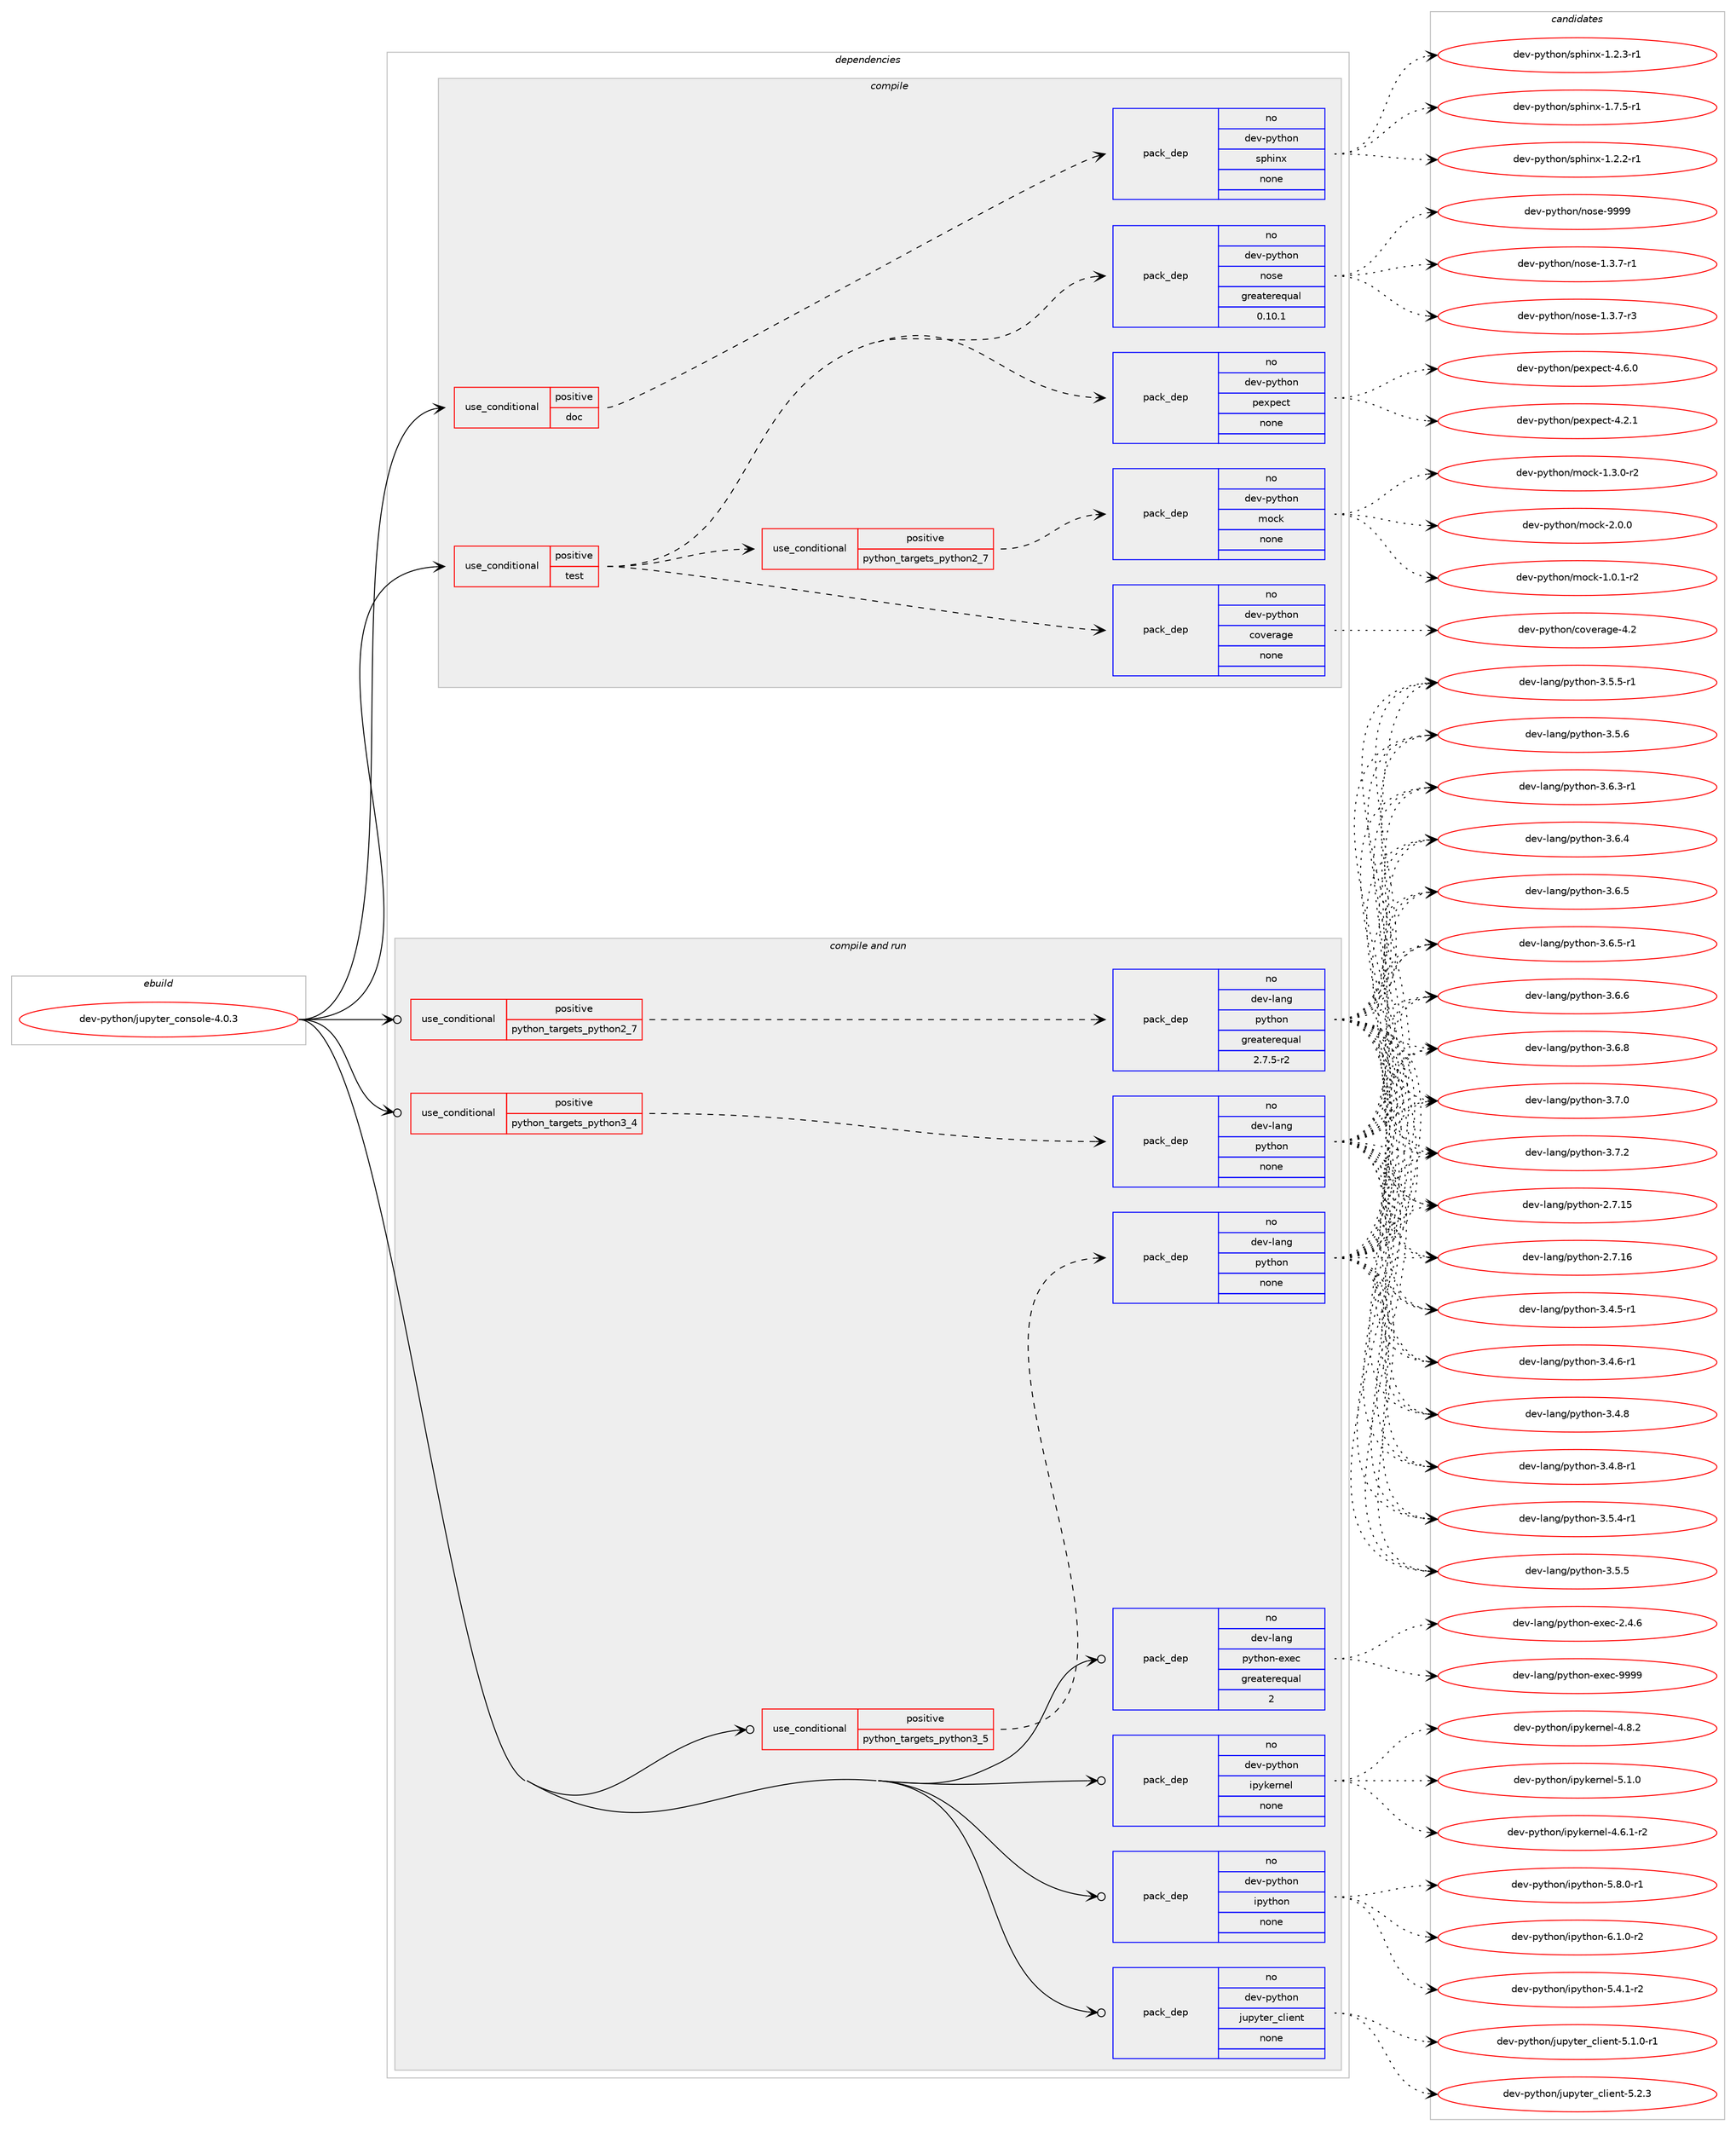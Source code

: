 digraph prolog {

# *************
# Graph options
# *************

newrank=true;
concentrate=true;
compound=true;
graph [rankdir=LR,fontname=Helvetica,fontsize=10,ranksep=1.5];#, ranksep=2.5, nodesep=0.2];
edge  [arrowhead=vee];
node  [fontname=Helvetica,fontsize=10];

# **********
# The ebuild
# **********

subgraph cluster_leftcol {
color=gray;
rank=same;
label=<<i>ebuild</i>>;
id [label="dev-python/jupyter_console-4.0.3", color=red, width=4, href="../dev-python/jupyter_console-4.0.3.svg"];
}

# ****************
# The dependencies
# ****************

subgraph cluster_midcol {
color=gray;
label=<<i>dependencies</i>>;
subgraph cluster_compile {
fillcolor="#eeeeee";
style=filled;
label=<<i>compile</i>>;
subgraph cond376545 {
dependency1416046 [label=<<TABLE BORDER="0" CELLBORDER="1" CELLSPACING="0" CELLPADDING="4"><TR><TD ROWSPAN="3" CELLPADDING="10">use_conditional</TD></TR><TR><TD>positive</TD></TR><TR><TD>doc</TD></TR></TABLE>>, shape=none, color=red];
subgraph pack1016229 {
dependency1416047 [label=<<TABLE BORDER="0" CELLBORDER="1" CELLSPACING="0" CELLPADDING="4" WIDTH="220"><TR><TD ROWSPAN="6" CELLPADDING="30">pack_dep</TD></TR><TR><TD WIDTH="110">no</TD></TR><TR><TD>dev-python</TD></TR><TR><TD>sphinx</TD></TR><TR><TD>none</TD></TR><TR><TD></TD></TR></TABLE>>, shape=none, color=blue];
}
dependency1416046:e -> dependency1416047:w [weight=20,style="dashed",arrowhead="vee"];
}
id:e -> dependency1416046:w [weight=20,style="solid",arrowhead="vee"];
subgraph cond376546 {
dependency1416048 [label=<<TABLE BORDER="0" CELLBORDER="1" CELLSPACING="0" CELLPADDING="4"><TR><TD ROWSPAN="3" CELLPADDING="10">use_conditional</TD></TR><TR><TD>positive</TD></TR><TR><TD>test</TD></TR></TABLE>>, shape=none, color=red];
subgraph cond376547 {
dependency1416049 [label=<<TABLE BORDER="0" CELLBORDER="1" CELLSPACING="0" CELLPADDING="4"><TR><TD ROWSPAN="3" CELLPADDING="10">use_conditional</TD></TR><TR><TD>positive</TD></TR><TR><TD>python_targets_python2_7</TD></TR></TABLE>>, shape=none, color=red];
subgraph pack1016230 {
dependency1416050 [label=<<TABLE BORDER="0" CELLBORDER="1" CELLSPACING="0" CELLPADDING="4" WIDTH="220"><TR><TD ROWSPAN="6" CELLPADDING="30">pack_dep</TD></TR><TR><TD WIDTH="110">no</TD></TR><TR><TD>dev-python</TD></TR><TR><TD>mock</TD></TR><TR><TD>none</TD></TR><TR><TD></TD></TR></TABLE>>, shape=none, color=blue];
}
dependency1416049:e -> dependency1416050:w [weight=20,style="dashed",arrowhead="vee"];
}
dependency1416048:e -> dependency1416049:w [weight=20,style="dashed",arrowhead="vee"];
subgraph pack1016231 {
dependency1416051 [label=<<TABLE BORDER="0" CELLBORDER="1" CELLSPACING="0" CELLPADDING="4" WIDTH="220"><TR><TD ROWSPAN="6" CELLPADDING="30">pack_dep</TD></TR><TR><TD WIDTH="110">no</TD></TR><TR><TD>dev-python</TD></TR><TR><TD>pexpect</TD></TR><TR><TD>none</TD></TR><TR><TD></TD></TR></TABLE>>, shape=none, color=blue];
}
dependency1416048:e -> dependency1416051:w [weight=20,style="dashed",arrowhead="vee"];
subgraph pack1016232 {
dependency1416052 [label=<<TABLE BORDER="0" CELLBORDER="1" CELLSPACING="0" CELLPADDING="4" WIDTH="220"><TR><TD ROWSPAN="6" CELLPADDING="30">pack_dep</TD></TR><TR><TD WIDTH="110">no</TD></TR><TR><TD>dev-python</TD></TR><TR><TD>nose</TD></TR><TR><TD>greaterequal</TD></TR><TR><TD>0.10.1</TD></TR></TABLE>>, shape=none, color=blue];
}
dependency1416048:e -> dependency1416052:w [weight=20,style="dashed",arrowhead="vee"];
subgraph pack1016233 {
dependency1416053 [label=<<TABLE BORDER="0" CELLBORDER="1" CELLSPACING="0" CELLPADDING="4" WIDTH="220"><TR><TD ROWSPAN="6" CELLPADDING="30">pack_dep</TD></TR><TR><TD WIDTH="110">no</TD></TR><TR><TD>dev-python</TD></TR><TR><TD>coverage</TD></TR><TR><TD>none</TD></TR><TR><TD></TD></TR></TABLE>>, shape=none, color=blue];
}
dependency1416048:e -> dependency1416053:w [weight=20,style="dashed",arrowhead="vee"];
}
id:e -> dependency1416048:w [weight=20,style="solid",arrowhead="vee"];
}
subgraph cluster_compileandrun {
fillcolor="#eeeeee";
style=filled;
label=<<i>compile and run</i>>;
subgraph cond376548 {
dependency1416054 [label=<<TABLE BORDER="0" CELLBORDER="1" CELLSPACING="0" CELLPADDING="4"><TR><TD ROWSPAN="3" CELLPADDING="10">use_conditional</TD></TR><TR><TD>positive</TD></TR><TR><TD>python_targets_python2_7</TD></TR></TABLE>>, shape=none, color=red];
subgraph pack1016234 {
dependency1416055 [label=<<TABLE BORDER="0" CELLBORDER="1" CELLSPACING="0" CELLPADDING="4" WIDTH="220"><TR><TD ROWSPAN="6" CELLPADDING="30">pack_dep</TD></TR><TR><TD WIDTH="110">no</TD></TR><TR><TD>dev-lang</TD></TR><TR><TD>python</TD></TR><TR><TD>greaterequal</TD></TR><TR><TD>2.7.5-r2</TD></TR></TABLE>>, shape=none, color=blue];
}
dependency1416054:e -> dependency1416055:w [weight=20,style="dashed",arrowhead="vee"];
}
id:e -> dependency1416054:w [weight=20,style="solid",arrowhead="odotvee"];
subgraph cond376549 {
dependency1416056 [label=<<TABLE BORDER="0" CELLBORDER="1" CELLSPACING="0" CELLPADDING="4"><TR><TD ROWSPAN="3" CELLPADDING="10">use_conditional</TD></TR><TR><TD>positive</TD></TR><TR><TD>python_targets_python3_4</TD></TR></TABLE>>, shape=none, color=red];
subgraph pack1016235 {
dependency1416057 [label=<<TABLE BORDER="0" CELLBORDER="1" CELLSPACING="0" CELLPADDING="4" WIDTH="220"><TR><TD ROWSPAN="6" CELLPADDING="30">pack_dep</TD></TR><TR><TD WIDTH="110">no</TD></TR><TR><TD>dev-lang</TD></TR><TR><TD>python</TD></TR><TR><TD>none</TD></TR><TR><TD></TD></TR></TABLE>>, shape=none, color=blue];
}
dependency1416056:e -> dependency1416057:w [weight=20,style="dashed",arrowhead="vee"];
}
id:e -> dependency1416056:w [weight=20,style="solid",arrowhead="odotvee"];
subgraph cond376550 {
dependency1416058 [label=<<TABLE BORDER="0" CELLBORDER="1" CELLSPACING="0" CELLPADDING="4"><TR><TD ROWSPAN="3" CELLPADDING="10">use_conditional</TD></TR><TR><TD>positive</TD></TR><TR><TD>python_targets_python3_5</TD></TR></TABLE>>, shape=none, color=red];
subgraph pack1016236 {
dependency1416059 [label=<<TABLE BORDER="0" CELLBORDER="1" CELLSPACING="0" CELLPADDING="4" WIDTH="220"><TR><TD ROWSPAN="6" CELLPADDING="30">pack_dep</TD></TR><TR><TD WIDTH="110">no</TD></TR><TR><TD>dev-lang</TD></TR><TR><TD>python</TD></TR><TR><TD>none</TD></TR><TR><TD></TD></TR></TABLE>>, shape=none, color=blue];
}
dependency1416058:e -> dependency1416059:w [weight=20,style="dashed",arrowhead="vee"];
}
id:e -> dependency1416058:w [weight=20,style="solid",arrowhead="odotvee"];
subgraph pack1016237 {
dependency1416060 [label=<<TABLE BORDER="0" CELLBORDER="1" CELLSPACING="0" CELLPADDING="4" WIDTH="220"><TR><TD ROWSPAN="6" CELLPADDING="30">pack_dep</TD></TR><TR><TD WIDTH="110">no</TD></TR><TR><TD>dev-lang</TD></TR><TR><TD>python-exec</TD></TR><TR><TD>greaterequal</TD></TR><TR><TD>2</TD></TR></TABLE>>, shape=none, color=blue];
}
id:e -> dependency1416060:w [weight=20,style="solid",arrowhead="odotvee"];
subgraph pack1016238 {
dependency1416061 [label=<<TABLE BORDER="0" CELLBORDER="1" CELLSPACING="0" CELLPADDING="4" WIDTH="220"><TR><TD ROWSPAN="6" CELLPADDING="30">pack_dep</TD></TR><TR><TD WIDTH="110">no</TD></TR><TR><TD>dev-python</TD></TR><TR><TD>ipykernel</TD></TR><TR><TD>none</TD></TR><TR><TD></TD></TR></TABLE>>, shape=none, color=blue];
}
id:e -> dependency1416061:w [weight=20,style="solid",arrowhead="odotvee"];
subgraph pack1016239 {
dependency1416062 [label=<<TABLE BORDER="0" CELLBORDER="1" CELLSPACING="0" CELLPADDING="4" WIDTH="220"><TR><TD ROWSPAN="6" CELLPADDING="30">pack_dep</TD></TR><TR><TD WIDTH="110">no</TD></TR><TR><TD>dev-python</TD></TR><TR><TD>ipython</TD></TR><TR><TD>none</TD></TR><TR><TD></TD></TR></TABLE>>, shape=none, color=blue];
}
id:e -> dependency1416062:w [weight=20,style="solid",arrowhead="odotvee"];
subgraph pack1016240 {
dependency1416063 [label=<<TABLE BORDER="0" CELLBORDER="1" CELLSPACING="0" CELLPADDING="4" WIDTH="220"><TR><TD ROWSPAN="6" CELLPADDING="30">pack_dep</TD></TR><TR><TD WIDTH="110">no</TD></TR><TR><TD>dev-python</TD></TR><TR><TD>jupyter_client</TD></TR><TR><TD>none</TD></TR><TR><TD></TD></TR></TABLE>>, shape=none, color=blue];
}
id:e -> dependency1416063:w [weight=20,style="solid",arrowhead="odotvee"];
}
subgraph cluster_run {
fillcolor="#eeeeee";
style=filled;
label=<<i>run</i>>;
}
}

# **************
# The candidates
# **************

subgraph cluster_choices {
rank=same;
color=gray;
label=<<i>candidates</i>>;

subgraph choice1016229 {
color=black;
nodesep=1;
choice10010111845112121116104111110471151121041051101204549465046504511449 [label="dev-python/sphinx-1.2.2-r1", color=red, width=4,href="../dev-python/sphinx-1.2.2-r1.svg"];
choice10010111845112121116104111110471151121041051101204549465046514511449 [label="dev-python/sphinx-1.2.3-r1", color=red, width=4,href="../dev-python/sphinx-1.2.3-r1.svg"];
choice10010111845112121116104111110471151121041051101204549465546534511449 [label="dev-python/sphinx-1.7.5-r1", color=red, width=4,href="../dev-python/sphinx-1.7.5-r1.svg"];
dependency1416047:e -> choice10010111845112121116104111110471151121041051101204549465046504511449:w [style=dotted,weight="100"];
dependency1416047:e -> choice10010111845112121116104111110471151121041051101204549465046514511449:w [style=dotted,weight="100"];
dependency1416047:e -> choice10010111845112121116104111110471151121041051101204549465546534511449:w [style=dotted,weight="100"];
}
subgraph choice1016230 {
color=black;
nodesep=1;
choice1001011184511212111610411111047109111991074549464846494511450 [label="dev-python/mock-1.0.1-r2", color=red, width=4,href="../dev-python/mock-1.0.1-r2.svg"];
choice1001011184511212111610411111047109111991074549465146484511450 [label="dev-python/mock-1.3.0-r2", color=red, width=4,href="../dev-python/mock-1.3.0-r2.svg"];
choice100101118451121211161041111104710911199107455046484648 [label="dev-python/mock-2.0.0", color=red, width=4,href="../dev-python/mock-2.0.0.svg"];
dependency1416050:e -> choice1001011184511212111610411111047109111991074549464846494511450:w [style=dotted,weight="100"];
dependency1416050:e -> choice1001011184511212111610411111047109111991074549465146484511450:w [style=dotted,weight="100"];
dependency1416050:e -> choice100101118451121211161041111104710911199107455046484648:w [style=dotted,weight="100"];
}
subgraph choice1016231 {
color=black;
nodesep=1;
choice100101118451121211161041111104711210112011210199116455246504649 [label="dev-python/pexpect-4.2.1", color=red, width=4,href="../dev-python/pexpect-4.2.1.svg"];
choice100101118451121211161041111104711210112011210199116455246544648 [label="dev-python/pexpect-4.6.0", color=red, width=4,href="../dev-python/pexpect-4.6.0.svg"];
dependency1416051:e -> choice100101118451121211161041111104711210112011210199116455246504649:w [style=dotted,weight="100"];
dependency1416051:e -> choice100101118451121211161041111104711210112011210199116455246544648:w [style=dotted,weight="100"];
}
subgraph choice1016232 {
color=black;
nodesep=1;
choice10010111845112121116104111110471101111151014549465146554511449 [label="dev-python/nose-1.3.7-r1", color=red, width=4,href="../dev-python/nose-1.3.7-r1.svg"];
choice10010111845112121116104111110471101111151014549465146554511451 [label="dev-python/nose-1.3.7-r3", color=red, width=4,href="../dev-python/nose-1.3.7-r3.svg"];
choice10010111845112121116104111110471101111151014557575757 [label="dev-python/nose-9999", color=red, width=4,href="../dev-python/nose-9999.svg"];
dependency1416052:e -> choice10010111845112121116104111110471101111151014549465146554511449:w [style=dotted,weight="100"];
dependency1416052:e -> choice10010111845112121116104111110471101111151014549465146554511451:w [style=dotted,weight="100"];
dependency1416052:e -> choice10010111845112121116104111110471101111151014557575757:w [style=dotted,weight="100"];
}
subgraph choice1016233 {
color=black;
nodesep=1;
choice1001011184511212111610411111047991111181011149710310145524650 [label="dev-python/coverage-4.2", color=red, width=4,href="../dev-python/coverage-4.2.svg"];
dependency1416053:e -> choice1001011184511212111610411111047991111181011149710310145524650:w [style=dotted,weight="100"];
}
subgraph choice1016234 {
color=black;
nodesep=1;
choice10010111845108971101034711212111610411111045504655464953 [label="dev-lang/python-2.7.15", color=red, width=4,href="../dev-lang/python-2.7.15.svg"];
choice10010111845108971101034711212111610411111045504655464954 [label="dev-lang/python-2.7.16", color=red, width=4,href="../dev-lang/python-2.7.16.svg"];
choice1001011184510897110103471121211161041111104551465246534511449 [label="dev-lang/python-3.4.5-r1", color=red, width=4,href="../dev-lang/python-3.4.5-r1.svg"];
choice1001011184510897110103471121211161041111104551465246544511449 [label="dev-lang/python-3.4.6-r1", color=red, width=4,href="../dev-lang/python-3.4.6-r1.svg"];
choice100101118451089711010347112121116104111110455146524656 [label="dev-lang/python-3.4.8", color=red, width=4,href="../dev-lang/python-3.4.8.svg"];
choice1001011184510897110103471121211161041111104551465246564511449 [label="dev-lang/python-3.4.8-r1", color=red, width=4,href="../dev-lang/python-3.4.8-r1.svg"];
choice1001011184510897110103471121211161041111104551465346524511449 [label="dev-lang/python-3.5.4-r1", color=red, width=4,href="../dev-lang/python-3.5.4-r1.svg"];
choice100101118451089711010347112121116104111110455146534653 [label="dev-lang/python-3.5.5", color=red, width=4,href="../dev-lang/python-3.5.5.svg"];
choice1001011184510897110103471121211161041111104551465346534511449 [label="dev-lang/python-3.5.5-r1", color=red, width=4,href="../dev-lang/python-3.5.5-r1.svg"];
choice100101118451089711010347112121116104111110455146534654 [label="dev-lang/python-3.5.6", color=red, width=4,href="../dev-lang/python-3.5.6.svg"];
choice1001011184510897110103471121211161041111104551465446514511449 [label="dev-lang/python-3.6.3-r1", color=red, width=4,href="../dev-lang/python-3.6.3-r1.svg"];
choice100101118451089711010347112121116104111110455146544652 [label="dev-lang/python-3.6.4", color=red, width=4,href="../dev-lang/python-3.6.4.svg"];
choice100101118451089711010347112121116104111110455146544653 [label="dev-lang/python-3.6.5", color=red, width=4,href="../dev-lang/python-3.6.5.svg"];
choice1001011184510897110103471121211161041111104551465446534511449 [label="dev-lang/python-3.6.5-r1", color=red, width=4,href="../dev-lang/python-3.6.5-r1.svg"];
choice100101118451089711010347112121116104111110455146544654 [label="dev-lang/python-3.6.6", color=red, width=4,href="../dev-lang/python-3.6.6.svg"];
choice100101118451089711010347112121116104111110455146544656 [label="dev-lang/python-3.6.8", color=red, width=4,href="../dev-lang/python-3.6.8.svg"];
choice100101118451089711010347112121116104111110455146554648 [label="dev-lang/python-3.7.0", color=red, width=4,href="../dev-lang/python-3.7.0.svg"];
choice100101118451089711010347112121116104111110455146554650 [label="dev-lang/python-3.7.2", color=red, width=4,href="../dev-lang/python-3.7.2.svg"];
dependency1416055:e -> choice10010111845108971101034711212111610411111045504655464953:w [style=dotted,weight="100"];
dependency1416055:e -> choice10010111845108971101034711212111610411111045504655464954:w [style=dotted,weight="100"];
dependency1416055:e -> choice1001011184510897110103471121211161041111104551465246534511449:w [style=dotted,weight="100"];
dependency1416055:e -> choice1001011184510897110103471121211161041111104551465246544511449:w [style=dotted,weight="100"];
dependency1416055:e -> choice100101118451089711010347112121116104111110455146524656:w [style=dotted,weight="100"];
dependency1416055:e -> choice1001011184510897110103471121211161041111104551465246564511449:w [style=dotted,weight="100"];
dependency1416055:e -> choice1001011184510897110103471121211161041111104551465346524511449:w [style=dotted,weight="100"];
dependency1416055:e -> choice100101118451089711010347112121116104111110455146534653:w [style=dotted,weight="100"];
dependency1416055:e -> choice1001011184510897110103471121211161041111104551465346534511449:w [style=dotted,weight="100"];
dependency1416055:e -> choice100101118451089711010347112121116104111110455146534654:w [style=dotted,weight="100"];
dependency1416055:e -> choice1001011184510897110103471121211161041111104551465446514511449:w [style=dotted,weight="100"];
dependency1416055:e -> choice100101118451089711010347112121116104111110455146544652:w [style=dotted,weight="100"];
dependency1416055:e -> choice100101118451089711010347112121116104111110455146544653:w [style=dotted,weight="100"];
dependency1416055:e -> choice1001011184510897110103471121211161041111104551465446534511449:w [style=dotted,weight="100"];
dependency1416055:e -> choice100101118451089711010347112121116104111110455146544654:w [style=dotted,weight="100"];
dependency1416055:e -> choice100101118451089711010347112121116104111110455146544656:w [style=dotted,weight="100"];
dependency1416055:e -> choice100101118451089711010347112121116104111110455146554648:w [style=dotted,weight="100"];
dependency1416055:e -> choice100101118451089711010347112121116104111110455146554650:w [style=dotted,weight="100"];
}
subgraph choice1016235 {
color=black;
nodesep=1;
choice10010111845108971101034711212111610411111045504655464953 [label="dev-lang/python-2.7.15", color=red, width=4,href="../dev-lang/python-2.7.15.svg"];
choice10010111845108971101034711212111610411111045504655464954 [label="dev-lang/python-2.7.16", color=red, width=4,href="../dev-lang/python-2.7.16.svg"];
choice1001011184510897110103471121211161041111104551465246534511449 [label="dev-lang/python-3.4.5-r1", color=red, width=4,href="../dev-lang/python-3.4.5-r1.svg"];
choice1001011184510897110103471121211161041111104551465246544511449 [label="dev-lang/python-3.4.6-r1", color=red, width=4,href="../dev-lang/python-3.4.6-r1.svg"];
choice100101118451089711010347112121116104111110455146524656 [label="dev-lang/python-3.4.8", color=red, width=4,href="../dev-lang/python-3.4.8.svg"];
choice1001011184510897110103471121211161041111104551465246564511449 [label="dev-lang/python-3.4.8-r1", color=red, width=4,href="../dev-lang/python-3.4.8-r1.svg"];
choice1001011184510897110103471121211161041111104551465346524511449 [label="dev-lang/python-3.5.4-r1", color=red, width=4,href="../dev-lang/python-3.5.4-r1.svg"];
choice100101118451089711010347112121116104111110455146534653 [label="dev-lang/python-3.5.5", color=red, width=4,href="../dev-lang/python-3.5.5.svg"];
choice1001011184510897110103471121211161041111104551465346534511449 [label="dev-lang/python-3.5.5-r1", color=red, width=4,href="../dev-lang/python-3.5.5-r1.svg"];
choice100101118451089711010347112121116104111110455146534654 [label="dev-lang/python-3.5.6", color=red, width=4,href="../dev-lang/python-3.5.6.svg"];
choice1001011184510897110103471121211161041111104551465446514511449 [label="dev-lang/python-3.6.3-r1", color=red, width=4,href="../dev-lang/python-3.6.3-r1.svg"];
choice100101118451089711010347112121116104111110455146544652 [label="dev-lang/python-3.6.4", color=red, width=4,href="../dev-lang/python-3.6.4.svg"];
choice100101118451089711010347112121116104111110455146544653 [label="dev-lang/python-3.6.5", color=red, width=4,href="../dev-lang/python-3.6.5.svg"];
choice1001011184510897110103471121211161041111104551465446534511449 [label="dev-lang/python-3.6.5-r1", color=red, width=4,href="../dev-lang/python-3.6.5-r1.svg"];
choice100101118451089711010347112121116104111110455146544654 [label="dev-lang/python-3.6.6", color=red, width=4,href="../dev-lang/python-3.6.6.svg"];
choice100101118451089711010347112121116104111110455146544656 [label="dev-lang/python-3.6.8", color=red, width=4,href="../dev-lang/python-3.6.8.svg"];
choice100101118451089711010347112121116104111110455146554648 [label="dev-lang/python-3.7.0", color=red, width=4,href="../dev-lang/python-3.7.0.svg"];
choice100101118451089711010347112121116104111110455146554650 [label="dev-lang/python-3.7.2", color=red, width=4,href="../dev-lang/python-3.7.2.svg"];
dependency1416057:e -> choice10010111845108971101034711212111610411111045504655464953:w [style=dotted,weight="100"];
dependency1416057:e -> choice10010111845108971101034711212111610411111045504655464954:w [style=dotted,weight="100"];
dependency1416057:e -> choice1001011184510897110103471121211161041111104551465246534511449:w [style=dotted,weight="100"];
dependency1416057:e -> choice1001011184510897110103471121211161041111104551465246544511449:w [style=dotted,weight="100"];
dependency1416057:e -> choice100101118451089711010347112121116104111110455146524656:w [style=dotted,weight="100"];
dependency1416057:e -> choice1001011184510897110103471121211161041111104551465246564511449:w [style=dotted,weight="100"];
dependency1416057:e -> choice1001011184510897110103471121211161041111104551465346524511449:w [style=dotted,weight="100"];
dependency1416057:e -> choice100101118451089711010347112121116104111110455146534653:w [style=dotted,weight="100"];
dependency1416057:e -> choice1001011184510897110103471121211161041111104551465346534511449:w [style=dotted,weight="100"];
dependency1416057:e -> choice100101118451089711010347112121116104111110455146534654:w [style=dotted,weight="100"];
dependency1416057:e -> choice1001011184510897110103471121211161041111104551465446514511449:w [style=dotted,weight="100"];
dependency1416057:e -> choice100101118451089711010347112121116104111110455146544652:w [style=dotted,weight="100"];
dependency1416057:e -> choice100101118451089711010347112121116104111110455146544653:w [style=dotted,weight="100"];
dependency1416057:e -> choice1001011184510897110103471121211161041111104551465446534511449:w [style=dotted,weight="100"];
dependency1416057:e -> choice100101118451089711010347112121116104111110455146544654:w [style=dotted,weight="100"];
dependency1416057:e -> choice100101118451089711010347112121116104111110455146544656:w [style=dotted,weight="100"];
dependency1416057:e -> choice100101118451089711010347112121116104111110455146554648:w [style=dotted,weight="100"];
dependency1416057:e -> choice100101118451089711010347112121116104111110455146554650:w [style=dotted,weight="100"];
}
subgraph choice1016236 {
color=black;
nodesep=1;
choice10010111845108971101034711212111610411111045504655464953 [label="dev-lang/python-2.7.15", color=red, width=4,href="../dev-lang/python-2.7.15.svg"];
choice10010111845108971101034711212111610411111045504655464954 [label="dev-lang/python-2.7.16", color=red, width=4,href="../dev-lang/python-2.7.16.svg"];
choice1001011184510897110103471121211161041111104551465246534511449 [label="dev-lang/python-3.4.5-r1", color=red, width=4,href="../dev-lang/python-3.4.5-r1.svg"];
choice1001011184510897110103471121211161041111104551465246544511449 [label="dev-lang/python-3.4.6-r1", color=red, width=4,href="../dev-lang/python-3.4.6-r1.svg"];
choice100101118451089711010347112121116104111110455146524656 [label="dev-lang/python-3.4.8", color=red, width=4,href="../dev-lang/python-3.4.8.svg"];
choice1001011184510897110103471121211161041111104551465246564511449 [label="dev-lang/python-3.4.8-r1", color=red, width=4,href="../dev-lang/python-3.4.8-r1.svg"];
choice1001011184510897110103471121211161041111104551465346524511449 [label="dev-lang/python-3.5.4-r1", color=red, width=4,href="../dev-lang/python-3.5.4-r1.svg"];
choice100101118451089711010347112121116104111110455146534653 [label="dev-lang/python-3.5.5", color=red, width=4,href="../dev-lang/python-3.5.5.svg"];
choice1001011184510897110103471121211161041111104551465346534511449 [label="dev-lang/python-3.5.5-r1", color=red, width=4,href="../dev-lang/python-3.5.5-r1.svg"];
choice100101118451089711010347112121116104111110455146534654 [label="dev-lang/python-3.5.6", color=red, width=4,href="../dev-lang/python-3.5.6.svg"];
choice1001011184510897110103471121211161041111104551465446514511449 [label="dev-lang/python-3.6.3-r1", color=red, width=4,href="../dev-lang/python-3.6.3-r1.svg"];
choice100101118451089711010347112121116104111110455146544652 [label="dev-lang/python-3.6.4", color=red, width=4,href="../dev-lang/python-3.6.4.svg"];
choice100101118451089711010347112121116104111110455146544653 [label="dev-lang/python-3.6.5", color=red, width=4,href="../dev-lang/python-3.6.5.svg"];
choice1001011184510897110103471121211161041111104551465446534511449 [label="dev-lang/python-3.6.5-r1", color=red, width=4,href="../dev-lang/python-3.6.5-r1.svg"];
choice100101118451089711010347112121116104111110455146544654 [label="dev-lang/python-3.6.6", color=red, width=4,href="../dev-lang/python-3.6.6.svg"];
choice100101118451089711010347112121116104111110455146544656 [label="dev-lang/python-3.6.8", color=red, width=4,href="../dev-lang/python-3.6.8.svg"];
choice100101118451089711010347112121116104111110455146554648 [label="dev-lang/python-3.7.0", color=red, width=4,href="../dev-lang/python-3.7.0.svg"];
choice100101118451089711010347112121116104111110455146554650 [label="dev-lang/python-3.7.2", color=red, width=4,href="../dev-lang/python-3.7.2.svg"];
dependency1416059:e -> choice10010111845108971101034711212111610411111045504655464953:w [style=dotted,weight="100"];
dependency1416059:e -> choice10010111845108971101034711212111610411111045504655464954:w [style=dotted,weight="100"];
dependency1416059:e -> choice1001011184510897110103471121211161041111104551465246534511449:w [style=dotted,weight="100"];
dependency1416059:e -> choice1001011184510897110103471121211161041111104551465246544511449:w [style=dotted,weight="100"];
dependency1416059:e -> choice100101118451089711010347112121116104111110455146524656:w [style=dotted,weight="100"];
dependency1416059:e -> choice1001011184510897110103471121211161041111104551465246564511449:w [style=dotted,weight="100"];
dependency1416059:e -> choice1001011184510897110103471121211161041111104551465346524511449:w [style=dotted,weight="100"];
dependency1416059:e -> choice100101118451089711010347112121116104111110455146534653:w [style=dotted,weight="100"];
dependency1416059:e -> choice1001011184510897110103471121211161041111104551465346534511449:w [style=dotted,weight="100"];
dependency1416059:e -> choice100101118451089711010347112121116104111110455146534654:w [style=dotted,weight="100"];
dependency1416059:e -> choice1001011184510897110103471121211161041111104551465446514511449:w [style=dotted,weight="100"];
dependency1416059:e -> choice100101118451089711010347112121116104111110455146544652:w [style=dotted,weight="100"];
dependency1416059:e -> choice100101118451089711010347112121116104111110455146544653:w [style=dotted,weight="100"];
dependency1416059:e -> choice1001011184510897110103471121211161041111104551465446534511449:w [style=dotted,weight="100"];
dependency1416059:e -> choice100101118451089711010347112121116104111110455146544654:w [style=dotted,weight="100"];
dependency1416059:e -> choice100101118451089711010347112121116104111110455146544656:w [style=dotted,weight="100"];
dependency1416059:e -> choice100101118451089711010347112121116104111110455146554648:w [style=dotted,weight="100"];
dependency1416059:e -> choice100101118451089711010347112121116104111110455146554650:w [style=dotted,weight="100"];
}
subgraph choice1016237 {
color=black;
nodesep=1;
choice1001011184510897110103471121211161041111104510112010199455046524654 [label="dev-lang/python-exec-2.4.6", color=red, width=4,href="../dev-lang/python-exec-2.4.6.svg"];
choice10010111845108971101034711212111610411111045101120101994557575757 [label="dev-lang/python-exec-9999", color=red, width=4,href="../dev-lang/python-exec-9999.svg"];
dependency1416060:e -> choice1001011184510897110103471121211161041111104510112010199455046524654:w [style=dotted,weight="100"];
dependency1416060:e -> choice10010111845108971101034711212111610411111045101120101994557575757:w [style=dotted,weight="100"];
}
subgraph choice1016238 {
color=black;
nodesep=1;
choice10010111845112121116104111110471051121211071011141101011084552465446494511450 [label="dev-python/ipykernel-4.6.1-r2", color=red, width=4,href="../dev-python/ipykernel-4.6.1-r2.svg"];
choice1001011184511212111610411111047105112121107101114110101108455246564650 [label="dev-python/ipykernel-4.8.2", color=red, width=4,href="../dev-python/ipykernel-4.8.2.svg"];
choice1001011184511212111610411111047105112121107101114110101108455346494648 [label="dev-python/ipykernel-5.1.0", color=red, width=4,href="../dev-python/ipykernel-5.1.0.svg"];
dependency1416061:e -> choice10010111845112121116104111110471051121211071011141101011084552465446494511450:w [style=dotted,weight="100"];
dependency1416061:e -> choice1001011184511212111610411111047105112121107101114110101108455246564650:w [style=dotted,weight="100"];
dependency1416061:e -> choice1001011184511212111610411111047105112121107101114110101108455346494648:w [style=dotted,weight="100"];
}
subgraph choice1016239 {
color=black;
nodesep=1;
choice10010111845112121116104111110471051121211161041111104553465246494511450 [label="dev-python/ipython-5.4.1-r2", color=red, width=4,href="../dev-python/ipython-5.4.1-r2.svg"];
choice10010111845112121116104111110471051121211161041111104553465646484511449 [label="dev-python/ipython-5.8.0-r1", color=red, width=4,href="../dev-python/ipython-5.8.0-r1.svg"];
choice10010111845112121116104111110471051121211161041111104554464946484511450 [label="dev-python/ipython-6.1.0-r2", color=red, width=4,href="../dev-python/ipython-6.1.0-r2.svg"];
dependency1416062:e -> choice10010111845112121116104111110471051121211161041111104553465246494511450:w [style=dotted,weight="100"];
dependency1416062:e -> choice10010111845112121116104111110471051121211161041111104553465646484511449:w [style=dotted,weight="100"];
dependency1416062:e -> choice10010111845112121116104111110471051121211161041111104554464946484511450:w [style=dotted,weight="100"];
}
subgraph choice1016240 {
color=black;
nodesep=1;
choice100101118451121211161041111104710611711212111610111495991081051011101164553464946484511449 [label="dev-python/jupyter_client-5.1.0-r1", color=red, width=4,href="../dev-python/jupyter_client-5.1.0-r1.svg"];
choice10010111845112121116104111110471061171121211161011149599108105101110116455346504651 [label="dev-python/jupyter_client-5.2.3", color=red, width=4,href="../dev-python/jupyter_client-5.2.3.svg"];
dependency1416063:e -> choice100101118451121211161041111104710611711212111610111495991081051011101164553464946484511449:w [style=dotted,weight="100"];
dependency1416063:e -> choice10010111845112121116104111110471061171121211161011149599108105101110116455346504651:w [style=dotted,weight="100"];
}
}

}
